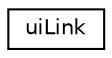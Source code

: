 digraph G
{
  edge [fontname="Helvetica",fontsize="10",labelfontname="Helvetica",labelfontsize="10"];
  node [fontname="Helvetica",fontsize="10",shape=record];
  rankdir=LR;
  Node1 [label="uiLink",height=0.2,width=0.4,color="black", fillcolor="white", style="filled",URL="$d0/d14/structuiLink.html"];
}
